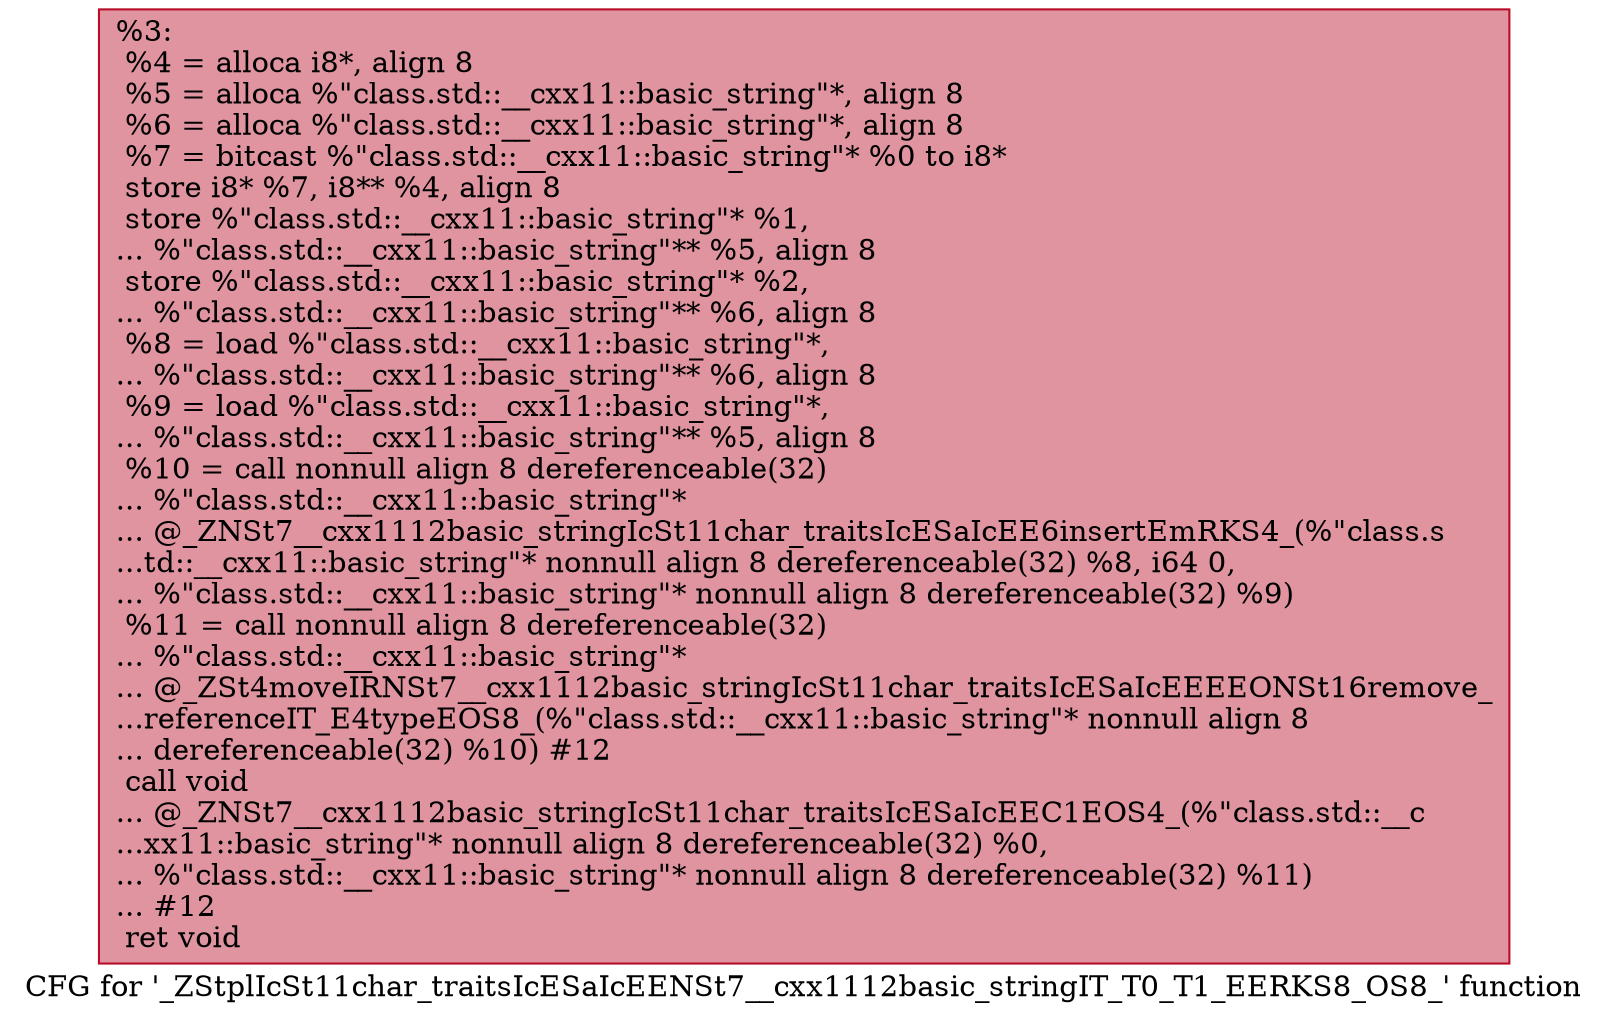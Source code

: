 digraph "CFG for '_ZStplIcSt11char_traitsIcESaIcEENSt7__cxx1112basic_stringIT_T0_T1_EERKS8_OS8_' function" {
	label="CFG for '_ZStplIcSt11char_traitsIcESaIcEENSt7__cxx1112basic_stringIT_T0_T1_EERKS8_OS8_' function";

	Node0x55e35ff1d990 [shape=record,color="#b70d28ff", style=filled, fillcolor="#b70d2870",label="{%3:\l  %4 = alloca i8*, align 8\l  %5 = alloca %\"class.std::__cxx11::basic_string\"*, align 8\l  %6 = alloca %\"class.std::__cxx11::basic_string\"*, align 8\l  %7 = bitcast %\"class.std::__cxx11::basic_string\"* %0 to i8*\l  store i8* %7, i8** %4, align 8\l  store %\"class.std::__cxx11::basic_string\"* %1,\l... %\"class.std::__cxx11::basic_string\"** %5, align 8\l  store %\"class.std::__cxx11::basic_string\"* %2,\l... %\"class.std::__cxx11::basic_string\"** %6, align 8\l  %8 = load %\"class.std::__cxx11::basic_string\"*,\l... %\"class.std::__cxx11::basic_string\"** %6, align 8\l  %9 = load %\"class.std::__cxx11::basic_string\"*,\l... %\"class.std::__cxx11::basic_string\"** %5, align 8\l  %10 = call nonnull align 8 dereferenceable(32)\l... %\"class.std::__cxx11::basic_string\"*\l... @_ZNSt7__cxx1112basic_stringIcSt11char_traitsIcESaIcEE6insertEmRKS4_(%\"class.s\l...td::__cxx11::basic_string\"* nonnull align 8 dereferenceable(32) %8, i64 0,\l... %\"class.std::__cxx11::basic_string\"* nonnull align 8 dereferenceable(32) %9)\l  %11 = call nonnull align 8 dereferenceable(32)\l... %\"class.std::__cxx11::basic_string\"*\l... @_ZSt4moveIRNSt7__cxx1112basic_stringIcSt11char_traitsIcESaIcEEEEONSt16remove_\l...referenceIT_E4typeEOS8_(%\"class.std::__cxx11::basic_string\"* nonnull align 8\l... dereferenceable(32) %10) #12\l  call void\l... @_ZNSt7__cxx1112basic_stringIcSt11char_traitsIcESaIcEEC1EOS4_(%\"class.std::__c\l...xx11::basic_string\"* nonnull align 8 dereferenceable(32) %0,\l... %\"class.std::__cxx11::basic_string\"* nonnull align 8 dereferenceable(32) %11)\l... #12\l  ret void\l}"];
}
